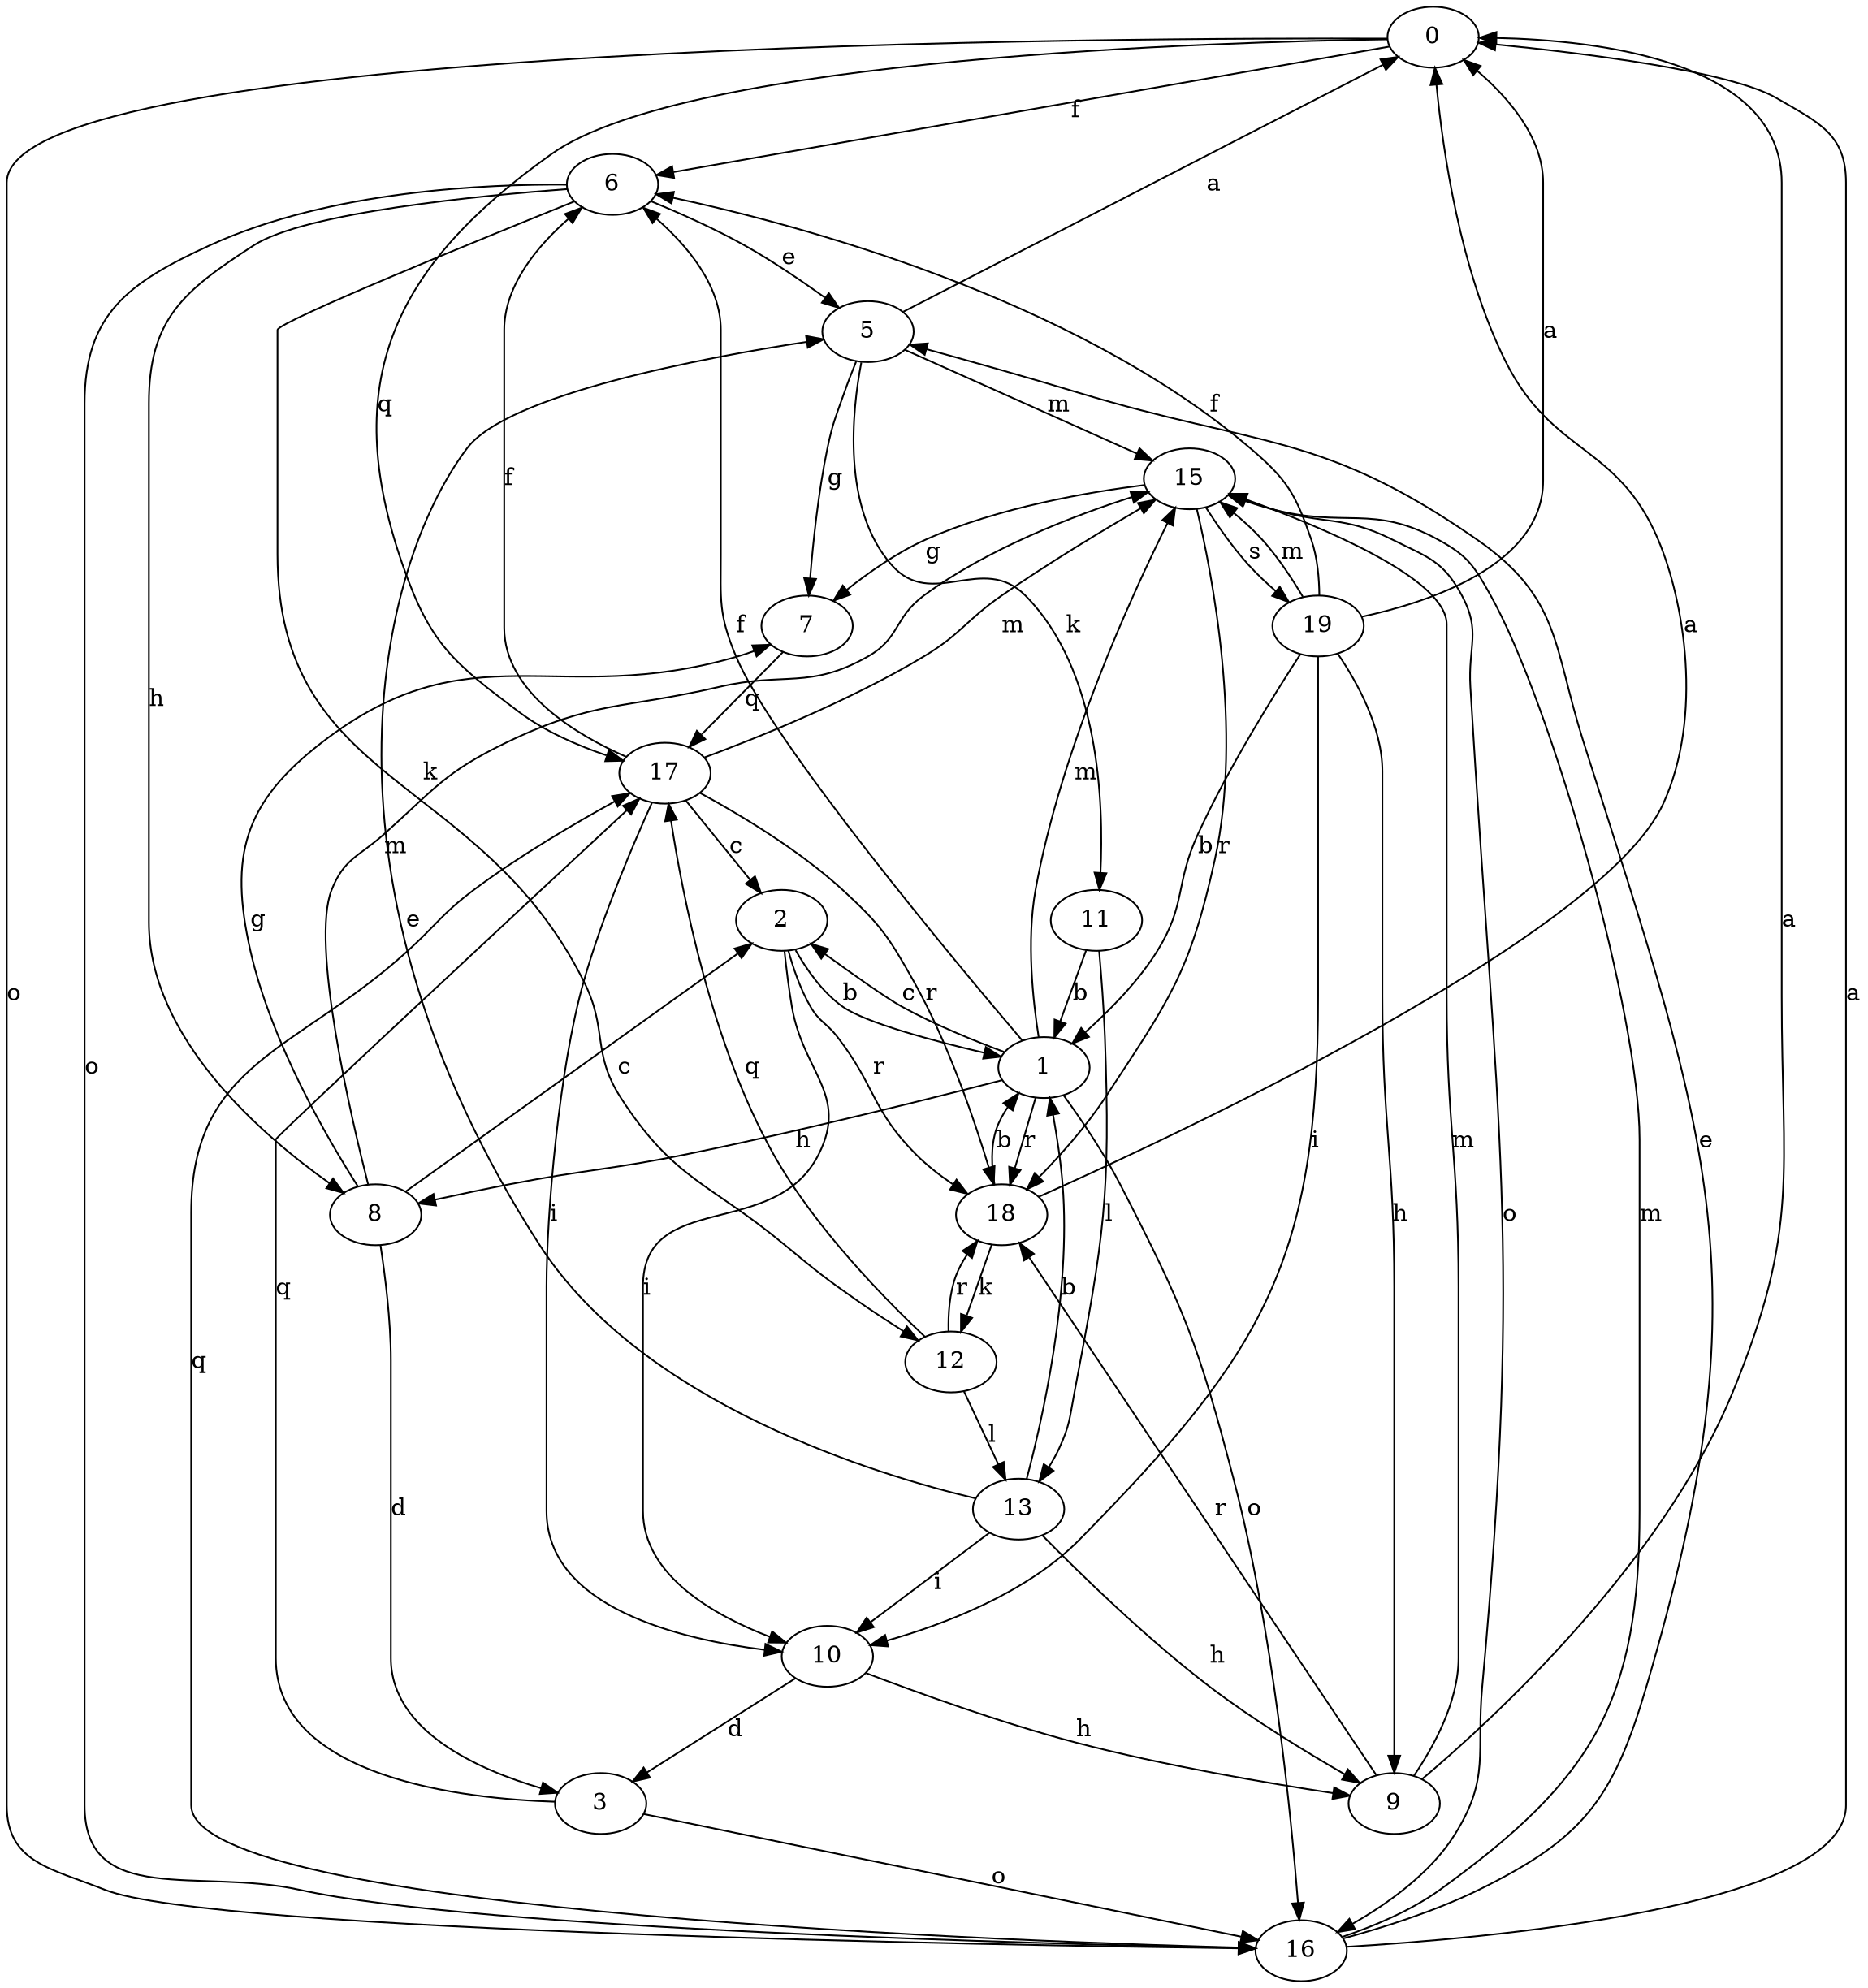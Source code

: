 strict digraph  {
0;
1;
2;
3;
5;
6;
7;
8;
9;
10;
11;
12;
13;
15;
16;
17;
18;
19;
0 -> 6  [label=f];
0 -> 16  [label=o];
0 -> 17  [label=q];
1 -> 2  [label=c];
1 -> 6  [label=f];
1 -> 8  [label=h];
1 -> 15  [label=m];
1 -> 16  [label=o];
1 -> 18  [label=r];
2 -> 1  [label=b];
2 -> 10  [label=i];
2 -> 18  [label=r];
3 -> 16  [label=o];
3 -> 17  [label=q];
5 -> 0  [label=a];
5 -> 7  [label=g];
5 -> 11  [label=k];
5 -> 15  [label=m];
6 -> 5  [label=e];
6 -> 8  [label=h];
6 -> 12  [label=k];
6 -> 16  [label=o];
7 -> 17  [label=q];
8 -> 2  [label=c];
8 -> 3  [label=d];
8 -> 7  [label=g];
8 -> 15  [label=m];
9 -> 0  [label=a];
9 -> 15  [label=m];
9 -> 18  [label=r];
10 -> 3  [label=d];
10 -> 9  [label=h];
11 -> 1  [label=b];
11 -> 13  [label=l];
12 -> 13  [label=l];
12 -> 17  [label=q];
12 -> 18  [label=r];
13 -> 1  [label=b];
13 -> 5  [label=e];
13 -> 9  [label=h];
13 -> 10  [label=i];
15 -> 7  [label=g];
15 -> 16  [label=o];
15 -> 18  [label=r];
15 -> 19  [label=s];
16 -> 0  [label=a];
16 -> 5  [label=e];
16 -> 15  [label=m];
16 -> 17  [label=q];
17 -> 2  [label=c];
17 -> 6  [label=f];
17 -> 10  [label=i];
17 -> 15  [label=m];
17 -> 18  [label=r];
18 -> 0  [label=a];
18 -> 1  [label=b];
18 -> 12  [label=k];
19 -> 0  [label=a];
19 -> 1  [label=b];
19 -> 6  [label=f];
19 -> 9  [label=h];
19 -> 10  [label=i];
19 -> 15  [label=m];
}
